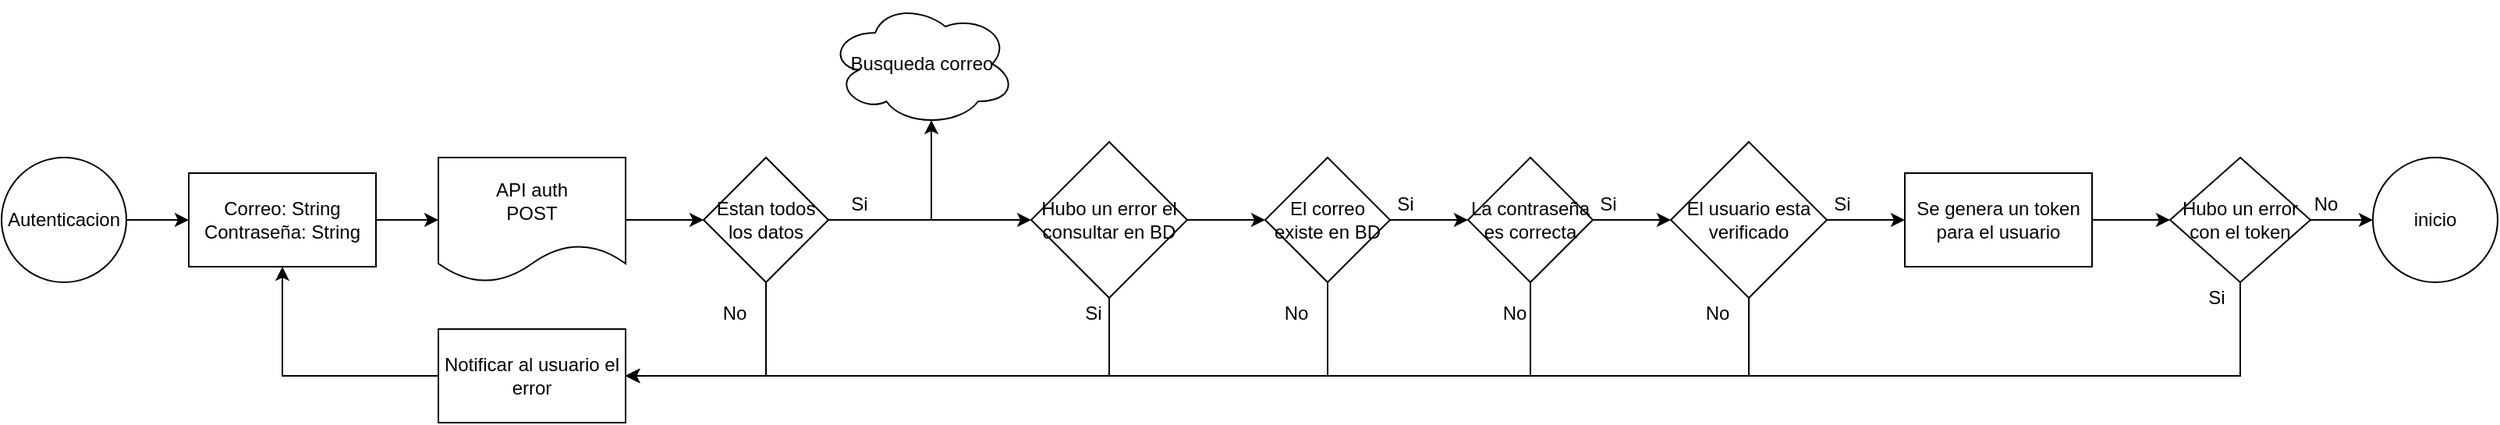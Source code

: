 <mxfile version="13.6.6" type="device"><diagram id="AzUqHOV2PUuZ5lZkezIy" name="Page-1"><mxGraphModel dx="866" dy="2828" grid="1" gridSize="10" guides="1" tooltips="1" connect="1" arrows="1" fold="1" page="1" pageScale="1" pageWidth="827" pageHeight="1169" math="0" shadow="0"><root><mxCell id="0"/><mxCell id="1" parent="0"/><mxCell id="znIpqP-z4OSGy1aQR0x6-3" value="" style="edgeStyle=orthogonalEdgeStyle;rounded=0;orthogonalLoop=1;jettySize=auto;html=1;" edge="1" parent="1" source="znIpqP-z4OSGy1aQR0x6-1" target="znIpqP-z4OSGy1aQR0x6-2"><mxGeometry relative="1" as="geometry"/></mxCell><mxCell id="znIpqP-z4OSGy1aQR0x6-1" value="Autenticacion" style="ellipse;whiteSpace=wrap;html=1;aspect=fixed;" vertex="1" parent="1"><mxGeometry x="30" y="-2210" width="80" height="80" as="geometry"/></mxCell><mxCell id="znIpqP-z4OSGy1aQR0x6-6" value="" style="edgeStyle=orthogonalEdgeStyle;rounded=0;orthogonalLoop=1;jettySize=auto;html=1;" edge="1" parent="1" source="znIpqP-z4OSGy1aQR0x6-2" target="znIpqP-z4OSGy1aQR0x6-5"><mxGeometry relative="1" as="geometry"/></mxCell><mxCell id="znIpqP-z4OSGy1aQR0x6-2" value="Correo: String&lt;br&gt;Contraseña: String" style="rounded=0;whiteSpace=wrap;html=1;" vertex="1" parent="1"><mxGeometry x="150" y="-2200" width="120" height="60" as="geometry"/></mxCell><mxCell id="znIpqP-z4OSGy1aQR0x6-9" style="edgeStyle=orthogonalEdgeStyle;rounded=0;orthogonalLoop=1;jettySize=auto;html=1;exitX=0.5;exitY=1;exitDx=0;exitDy=0;entryX=1;entryY=0.5;entryDx=0;entryDy=0;" edge="1" parent="1" source="znIpqP-z4OSGy1aQR0x6-4" target="znIpqP-z4OSGy1aQR0x6-8"><mxGeometry relative="1" as="geometry"/></mxCell><mxCell id="znIpqP-z4OSGy1aQR0x6-12" style="edgeStyle=orthogonalEdgeStyle;rounded=0;orthogonalLoop=1;jettySize=auto;html=1;exitX=1;exitY=0.5;exitDx=0;exitDy=0;entryX=0.55;entryY=0.95;entryDx=0;entryDy=0;entryPerimeter=0;" edge="1" parent="1" source="znIpqP-z4OSGy1aQR0x6-4" target="znIpqP-z4OSGy1aQR0x6-11"><mxGeometry relative="1" as="geometry"/></mxCell><mxCell id="znIpqP-z4OSGy1aQR0x6-4" value="Estan todos los datos" style="rhombus;whiteSpace=wrap;html=1;" vertex="1" parent="1"><mxGeometry x="480" y="-2210" width="80" height="80" as="geometry"/></mxCell><mxCell id="znIpqP-z4OSGy1aQR0x6-7" value="" style="edgeStyle=orthogonalEdgeStyle;rounded=0;orthogonalLoop=1;jettySize=auto;html=1;" edge="1" parent="1" source="znIpqP-z4OSGy1aQR0x6-5" target="znIpqP-z4OSGy1aQR0x6-4"><mxGeometry relative="1" as="geometry"/></mxCell><mxCell id="znIpqP-z4OSGy1aQR0x6-5" value="API auth&lt;br&gt;POST" style="shape=document;whiteSpace=wrap;html=1;boundedLbl=1;" vertex="1" parent="1"><mxGeometry x="310" y="-2210" width="120" height="80" as="geometry"/></mxCell><mxCell id="znIpqP-z4OSGy1aQR0x6-10" style="edgeStyle=orthogonalEdgeStyle;rounded=0;orthogonalLoop=1;jettySize=auto;html=1;exitX=0;exitY=0.5;exitDx=0;exitDy=0;entryX=0.5;entryY=1;entryDx=0;entryDy=0;" edge="1" parent="1" source="znIpqP-z4OSGy1aQR0x6-8" target="znIpqP-z4OSGy1aQR0x6-2"><mxGeometry relative="1" as="geometry"/></mxCell><mxCell id="znIpqP-z4OSGy1aQR0x6-8" value="Notificar al usuario el error" style="rounded=0;whiteSpace=wrap;html=1;" vertex="1" parent="1"><mxGeometry x="310" y="-2100" width="120" height="60" as="geometry"/></mxCell><mxCell id="znIpqP-z4OSGy1aQR0x6-14" style="edgeStyle=orthogonalEdgeStyle;rounded=0;orthogonalLoop=1;jettySize=auto;html=1;exitX=0.55;exitY=0.95;exitDx=0;exitDy=0;exitPerimeter=0;entryX=0;entryY=0.5;entryDx=0;entryDy=0;" edge="1" parent="1" source="znIpqP-z4OSGy1aQR0x6-11" target="znIpqP-z4OSGy1aQR0x6-13"><mxGeometry relative="1" as="geometry"><Array as="points"><mxPoint x="626" y="-2170"/></Array></mxGeometry></mxCell><mxCell id="znIpqP-z4OSGy1aQR0x6-11" value="Busqueda correo" style="ellipse;shape=cloud;whiteSpace=wrap;html=1;" vertex="1" parent="1"><mxGeometry x="560" y="-2310" width="120" height="80" as="geometry"/></mxCell><mxCell id="znIpqP-z4OSGy1aQR0x6-18" value="" style="edgeStyle=orthogonalEdgeStyle;rounded=0;orthogonalLoop=1;jettySize=auto;html=1;" edge="1" parent="1" source="znIpqP-z4OSGy1aQR0x6-13" target="znIpqP-z4OSGy1aQR0x6-15"><mxGeometry relative="1" as="geometry"/></mxCell><mxCell id="znIpqP-z4OSGy1aQR0x6-25" style="edgeStyle=orthogonalEdgeStyle;rounded=0;orthogonalLoop=1;jettySize=auto;html=1;exitX=0.5;exitY=1;exitDx=0;exitDy=0;entryX=1;entryY=0.5;entryDx=0;entryDy=0;" edge="1" parent="1" source="znIpqP-z4OSGy1aQR0x6-13" target="znIpqP-z4OSGy1aQR0x6-8"><mxGeometry relative="1" as="geometry"/></mxCell><mxCell id="znIpqP-z4OSGy1aQR0x6-13" value="Hubo un error el consultar en BD" style="rhombus;whiteSpace=wrap;html=1;" vertex="1" parent="1"><mxGeometry x="690" y="-2220" width="100" height="100" as="geometry"/></mxCell><mxCell id="znIpqP-z4OSGy1aQR0x6-19" value="" style="edgeStyle=orthogonalEdgeStyle;rounded=0;orthogonalLoop=1;jettySize=auto;html=1;" edge="1" parent="1" source="znIpqP-z4OSGy1aQR0x6-15" target="znIpqP-z4OSGy1aQR0x6-16"><mxGeometry relative="1" as="geometry"/></mxCell><mxCell id="znIpqP-z4OSGy1aQR0x6-26" style="edgeStyle=orthogonalEdgeStyle;rounded=0;orthogonalLoop=1;jettySize=auto;html=1;exitX=0.5;exitY=1;exitDx=0;exitDy=0;" edge="1" parent="1" source="znIpqP-z4OSGy1aQR0x6-15"><mxGeometry relative="1" as="geometry"><mxPoint x="430" y="-2070" as="targetPoint"/><Array as="points"><mxPoint x="880" y="-2070"/></Array></mxGeometry></mxCell><mxCell id="znIpqP-z4OSGy1aQR0x6-15" value="El correo existe en BD" style="rhombus;whiteSpace=wrap;html=1;" vertex="1" parent="1"><mxGeometry x="840" y="-2210" width="80" height="80" as="geometry"/></mxCell><mxCell id="znIpqP-z4OSGy1aQR0x6-20" value="" style="edgeStyle=orthogonalEdgeStyle;rounded=0;orthogonalLoop=1;jettySize=auto;html=1;" edge="1" parent="1" source="znIpqP-z4OSGy1aQR0x6-16" target="znIpqP-z4OSGy1aQR0x6-17"><mxGeometry relative="1" as="geometry"/></mxCell><mxCell id="znIpqP-z4OSGy1aQR0x6-27" style="edgeStyle=orthogonalEdgeStyle;rounded=0;orthogonalLoop=1;jettySize=auto;html=1;exitX=0.5;exitY=1;exitDx=0;exitDy=0;entryX=1;entryY=0.5;entryDx=0;entryDy=0;" edge="1" parent="1" source="znIpqP-z4OSGy1aQR0x6-16" target="znIpqP-z4OSGy1aQR0x6-8"><mxGeometry relative="1" as="geometry"/></mxCell><mxCell id="znIpqP-z4OSGy1aQR0x6-16" value="La contraseña es correcta" style="rhombus;whiteSpace=wrap;html=1;" vertex="1" parent="1"><mxGeometry x="970" y="-2210" width="80" height="80" as="geometry"/></mxCell><mxCell id="znIpqP-z4OSGy1aQR0x6-22" value="" style="edgeStyle=orthogonalEdgeStyle;rounded=0;orthogonalLoop=1;jettySize=auto;html=1;" edge="1" parent="1" source="znIpqP-z4OSGy1aQR0x6-17" target="znIpqP-z4OSGy1aQR0x6-21"><mxGeometry relative="1" as="geometry"/></mxCell><mxCell id="znIpqP-z4OSGy1aQR0x6-28" style="edgeStyle=orthogonalEdgeStyle;rounded=0;orthogonalLoop=1;jettySize=auto;html=1;exitX=0.5;exitY=1;exitDx=0;exitDy=0;" edge="1" parent="1" source="znIpqP-z4OSGy1aQR0x6-17"><mxGeometry relative="1" as="geometry"><mxPoint x="430" y="-2070" as="targetPoint"/><Array as="points"><mxPoint x="1150" y="-2070"/></Array></mxGeometry></mxCell><mxCell id="znIpqP-z4OSGy1aQR0x6-17" value="El usuario esta verificado" style="rhombus;whiteSpace=wrap;html=1;" vertex="1" parent="1"><mxGeometry x="1100" y="-2220" width="100" height="100" as="geometry"/></mxCell><mxCell id="znIpqP-z4OSGy1aQR0x6-24" value="" style="edgeStyle=orthogonalEdgeStyle;rounded=0;orthogonalLoop=1;jettySize=auto;html=1;" edge="1" parent="1" source="znIpqP-z4OSGy1aQR0x6-21" target="znIpqP-z4OSGy1aQR0x6-23"><mxGeometry relative="1" as="geometry"/></mxCell><mxCell id="znIpqP-z4OSGy1aQR0x6-21" value="Se genera un token para el usuario" style="rounded=0;whiteSpace=wrap;html=1;" vertex="1" parent="1"><mxGeometry x="1250" y="-2200" width="120" height="60" as="geometry"/></mxCell><mxCell id="znIpqP-z4OSGy1aQR0x6-29" style="edgeStyle=orthogonalEdgeStyle;rounded=0;orthogonalLoop=1;jettySize=auto;html=1;exitX=0.5;exitY=1;exitDx=0;exitDy=0;entryX=1;entryY=0.5;entryDx=0;entryDy=0;" edge="1" parent="1" source="znIpqP-z4OSGy1aQR0x6-23" target="znIpqP-z4OSGy1aQR0x6-8"><mxGeometry relative="1" as="geometry"/></mxCell><mxCell id="znIpqP-z4OSGy1aQR0x6-31" value="" style="edgeStyle=orthogonalEdgeStyle;rounded=0;orthogonalLoop=1;jettySize=auto;html=1;" edge="1" parent="1" source="znIpqP-z4OSGy1aQR0x6-23" target="znIpqP-z4OSGy1aQR0x6-30"><mxGeometry relative="1" as="geometry"/></mxCell><mxCell id="znIpqP-z4OSGy1aQR0x6-23" value="Hubo un error con el token" style="rhombus;whiteSpace=wrap;html=1;" vertex="1" parent="1"><mxGeometry x="1420" y="-2210" width="90" height="80" as="geometry"/></mxCell><mxCell id="znIpqP-z4OSGy1aQR0x6-30" value="inicio" style="ellipse;whiteSpace=wrap;html=1;aspect=fixed;" vertex="1" parent="1"><mxGeometry x="1550" y="-2210" width="80" height="80" as="geometry"/></mxCell><mxCell id="znIpqP-z4OSGy1aQR0x6-32" value="Si" style="text;html=1;strokeColor=none;fillColor=none;align=center;verticalAlign=middle;whiteSpace=wrap;rounded=0;" vertex="1" parent="1"><mxGeometry x="560" y="-2190" width="40" height="20" as="geometry"/></mxCell><mxCell id="znIpqP-z4OSGy1aQR0x6-33" value="Si" style="text;html=1;strokeColor=none;fillColor=none;align=center;verticalAlign=middle;whiteSpace=wrap;rounded=0;" vertex="1" parent="1"><mxGeometry x="710" y="-2120" width="40" height="20" as="geometry"/></mxCell><mxCell id="znIpqP-z4OSGy1aQR0x6-34" value="Si" style="text;html=1;strokeColor=none;fillColor=none;align=center;verticalAlign=middle;whiteSpace=wrap;rounded=0;" vertex="1" parent="1"><mxGeometry x="910" y="-2190" width="40" height="20" as="geometry"/></mxCell><mxCell id="znIpqP-z4OSGy1aQR0x6-35" value="Si" style="text;html=1;strokeColor=none;fillColor=none;align=center;verticalAlign=middle;whiteSpace=wrap;rounded=0;" vertex="1" parent="1"><mxGeometry x="1040" y="-2190" width="40" height="20" as="geometry"/></mxCell><mxCell id="znIpqP-z4OSGy1aQR0x6-36" value="Si" style="text;html=1;strokeColor=none;fillColor=none;align=center;verticalAlign=middle;whiteSpace=wrap;rounded=0;" vertex="1" parent="1"><mxGeometry x="1190" y="-2190" width="40" height="20" as="geometry"/></mxCell><mxCell id="znIpqP-z4OSGy1aQR0x6-37" value="Si" style="text;html=1;strokeColor=none;fillColor=none;align=center;verticalAlign=middle;whiteSpace=wrap;rounded=0;" vertex="1" parent="1"><mxGeometry x="1430" y="-2130" width="40" height="20" as="geometry"/></mxCell><mxCell id="znIpqP-z4OSGy1aQR0x6-38" value="No" style="text;html=1;strokeColor=none;fillColor=none;align=center;verticalAlign=middle;whiteSpace=wrap;rounded=0;" vertex="1" parent="1"><mxGeometry x="480" y="-2120" width="40" height="20" as="geometry"/></mxCell><mxCell id="znIpqP-z4OSGy1aQR0x6-39" value="No" style="text;html=1;strokeColor=none;fillColor=none;align=center;verticalAlign=middle;whiteSpace=wrap;rounded=0;" vertex="1" parent="1"><mxGeometry x="840" y="-2120" width="40" height="20" as="geometry"/></mxCell><mxCell id="znIpqP-z4OSGy1aQR0x6-40" value="No" style="text;html=1;strokeColor=none;fillColor=none;align=center;verticalAlign=middle;whiteSpace=wrap;rounded=0;" vertex="1" parent="1"><mxGeometry x="980" y="-2120" width="40" height="20" as="geometry"/></mxCell><mxCell id="znIpqP-z4OSGy1aQR0x6-44" value="No" style="text;html=1;strokeColor=none;fillColor=none;align=center;verticalAlign=middle;whiteSpace=wrap;rounded=0;" vertex="1" parent="1"><mxGeometry x="1110" y="-2120" width="40" height="20" as="geometry"/></mxCell><mxCell id="znIpqP-z4OSGy1aQR0x6-46" value="No" style="text;html=1;strokeColor=none;fillColor=none;align=center;verticalAlign=middle;whiteSpace=wrap;rounded=0;" vertex="1" parent="1"><mxGeometry x="1500" y="-2190" width="40" height="20" as="geometry"/></mxCell></root></mxGraphModel></diagram></mxfile>